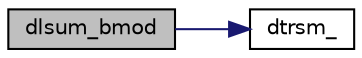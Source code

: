 digraph "dlsum_bmod"
{
 // LATEX_PDF_SIZE
  edge [fontname="Helvetica",fontsize="10",labelfontname="Helvetica",labelfontsize="10"];
  node [fontname="Helvetica",fontsize="10",shape=record];
  rankdir="LR";
  Node1 [label="dlsum_bmod",height=0.2,width=0.4,color="black", fillcolor="grey75", style="filled", fontcolor="black",tooltip=" "];
  Node1 -> Node2 [color="midnightblue",fontsize="10",style="solid",fontname="Helvetica"];
  Node2 [label="dtrsm_",height=0.2,width=0.4,color="black", fillcolor="white", style="filled",URL="$superlu__ddefs_8h.html#a2f3ea1463db1f4fc33d149fb53d59303",tooltip=" "];
}
